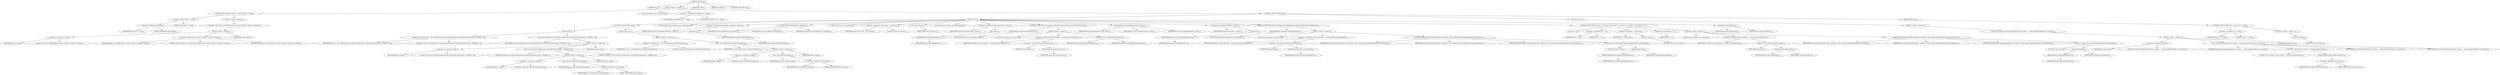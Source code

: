 digraph "execute" {  
"47" [label = <(METHOD,execute)<SUB>89</SUB>> ]
"9" [label = <(PARAM,this)<SUB>89</SUB>> ]
"48" [label = <(BLOCK,&lt;empty&gt;,&lt;empty&gt;)<SUB>89</SUB>> ]
"49" [label = <(CONTROL_STRUCTURE,if (output == null),if (output == null))<SUB>91</SUB>> ]
"50" [label = <(&lt;operator&gt;.equals,output == null)<SUB>91</SUB>> ]
"51" [label = <(&lt;operator&gt;.fieldAccess,this.output)<SUB>91</SUB>> ]
"52" [label = <(IDENTIFIER,this,output == null)<SUB>91</SUB>> ]
"53" [label = <(FIELD_IDENTIFIER,output,output)<SUB>91</SUB>> ]
"54" [label = <(LITERAL,null,output == null)<SUB>91</SUB>> ]
"55" [label = <(BLOCK,&lt;empty&gt;,&lt;empty&gt;)<SUB>91</SUB>> ]
"56" [label = <(&lt;operator&gt;.throw,throw new BuildException(&quot;output attribute is required&quot;, location);)<SUB>92</SUB>> ]
"57" [label = <(BLOCK,&lt;empty&gt;,&lt;empty&gt;)<SUB>92</SUB>> ]
"58" [label = <(&lt;operator&gt;.assignment,&lt;empty&gt;)> ]
"59" [label = <(IDENTIFIER,$obj1,&lt;empty&gt;)> ]
"60" [label = <(&lt;operator&gt;.alloc,new BuildException(&quot;output attribute is required&quot;, location))<SUB>92</SUB>> ]
"61" [label = <(&lt;init&gt;,new BuildException(&quot;output attribute is required&quot;, location))<SUB>92</SUB>> ]
"62" [label = <(IDENTIFIER,$obj1,new BuildException(&quot;output attribute is required&quot;, location))> ]
"63" [label = <(LITERAL,&quot;output attribute is required&quot;,new BuildException(&quot;output attribute is required&quot;, location))<SUB>92</SUB>> ]
"64" [label = <(IDENTIFIER,location,new BuildException(&quot;output attribute is required&quot;, location))<SUB>92</SUB>> ]
"65" [label = <(IDENTIFIER,$obj1,&lt;empty&gt;)> ]
"6" [label = <(LOCAL,PrintWriter out: java.io.PrintWriter)> ]
"66" [label = <(&lt;operator&gt;.assignment,PrintWriter out = null)<SUB>95</SUB>> ]
"67" [label = <(IDENTIFIER,out,PrintWriter out = null)<SUB>95</SUB>> ]
"68" [label = <(LITERAL,null,PrintWriter out = null)<SUB>95</SUB>> ]
"69" [label = <(CONTROL_STRUCTURE,try,try)<SUB>96</SUB>> ]
"70" [label = <(BLOCK,try,try)<SUB>96</SUB>> ]
"71" [label = <(CONTROL_STRUCTURE,try,try)<SUB>97</SUB>> ]
"72" [label = <(BLOCK,try,try)<SUB>97</SUB>> ]
"73" [label = <(&lt;operator&gt;.assignment,out = new PrintWriter(new OutputStreamWriter(new FileOutputStream(output), &quot;ISO8859_1&quot;)))<SUB>98</SUB>> ]
"74" [label = <(IDENTIFIER,out,out = new PrintWriter(new OutputStreamWriter(new FileOutputStream(output), &quot;ISO8859_1&quot;)))<SUB>98</SUB>> ]
"75" [label = <(&lt;operator&gt;.alloc,new PrintWriter(new OutputStreamWriter(new FileOutputStream(output), &quot;ISO8859_1&quot;)))<SUB>98</SUB>> ]
"76" [label = <(&lt;init&gt;,new PrintWriter(new OutputStreamWriter(new FileOutputStream(output), &quot;ISO8859_1&quot;)))<SUB>98</SUB>> ]
"5" [label = <(IDENTIFIER,out,new PrintWriter(new OutputStreamWriter(new FileOutputStream(output), &quot;ISO8859_1&quot;)))<SUB>98</SUB>> ]
"77" [label = <(BLOCK,&lt;empty&gt;,&lt;empty&gt;)<SUB>98</SUB>> ]
"78" [label = <(&lt;operator&gt;.assignment,&lt;empty&gt;)> ]
"79" [label = <(IDENTIFIER,$obj3,&lt;empty&gt;)> ]
"80" [label = <(&lt;operator&gt;.alloc,new OutputStreamWriter(new FileOutputStream(output), &quot;ISO8859_1&quot;))<SUB>98</SUB>> ]
"81" [label = <(&lt;init&gt;,new OutputStreamWriter(new FileOutputStream(output), &quot;ISO8859_1&quot;))<SUB>98</SUB>> ]
"82" [label = <(IDENTIFIER,$obj3,new OutputStreamWriter(new FileOutputStream(output), &quot;ISO8859_1&quot;))> ]
"83" [label = <(BLOCK,&lt;empty&gt;,&lt;empty&gt;)<SUB>98</SUB>> ]
"84" [label = <(&lt;operator&gt;.assignment,&lt;empty&gt;)> ]
"85" [label = <(IDENTIFIER,$obj2,&lt;empty&gt;)> ]
"86" [label = <(&lt;operator&gt;.alloc,new FileOutputStream(output))<SUB>98</SUB>> ]
"87" [label = <(&lt;init&gt;,new FileOutputStream(output))<SUB>98</SUB>> ]
"88" [label = <(IDENTIFIER,$obj2,new FileOutputStream(output))> ]
"89" [label = <(&lt;operator&gt;.fieldAccess,this.output)<SUB>98</SUB>> ]
"90" [label = <(IDENTIFIER,this,new FileOutputStream(output))<SUB>98</SUB>> ]
"91" [label = <(FIELD_IDENTIFIER,output,output)<SUB>98</SUB>> ]
"92" [label = <(IDENTIFIER,$obj2,&lt;empty&gt;)> ]
"93" [label = <(LITERAL,&quot;ISO8859_1&quot;,new OutputStreamWriter(new FileOutputStream(output), &quot;ISO8859_1&quot;))<SUB>98</SUB>> ]
"94" [label = <(IDENTIFIER,$obj3,&lt;empty&gt;)> ]
"95" [label = <(BLOCK,catch,catch)> ]
"96" [label = <(BLOCK,&lt;empty&gt;,&lt;empty&gt;)<SUB>99</SUB>> ]
"97" [label = <(&lt;operator&gt;.assignment,out = new PrintWriter(new FileWriter(output)))<SUB>106</SUB>> ]
"98" [label = <(IDENTIFIER,out,out = new PrintWriter(new FileWriter(output)))<SUB>106</SUB>> ]
"99" [label = <(&lt;operator&gt;.alloc,new PrintWriter(new FileWriter(output)))<SUB>106</SUB>> ]
"100" [label = <(&lt;init&gt;,new PrintWriter(new FileWriter(output)))<SUB>106</SUB>> ]
"7" [label = <(IDENTIFIER,out,new PrintWriter(new FileWriter(output)))<SUB>106</SUB>> ]
"101" [label = <(BLOCK,&lt;empty&gt;,&lt;empty&gt;)<SUB>106</SUB>> ]
"102" [label = <(&lt;operator&gt;.assignment,&lt;empty&gt;)> ]
"103" [label = <(IDENTIFIER,$obj5,&lt;empty&gt;)> ]
"104" [label = <(&lt;operator&gt;.alloc,new FileWriter(output))<SUB>106</SUB>> ]
"105" [label = <(&lt;init&gt;,new FileWriter(output))<SUB>106</SUB>> ]
"106" [label = <(IDENTIFIER,$obj5,new FileWriter(output))> ]
"107" [label = <(&lt;operator&gt;.fieldAccess,this.output)<SUB>106</SUB>> ]
"108" [label = <(IDENTIFIER,this,new FileWriter(output))<SUB>106</SUB>> ]
"109" [label = <(FIELD_IDENTIFIER,output,output)<SUB>106</SUB>> ]
"110" [label = <(IDENTIFIER,$obj5,&lt;empty&gt;)> ]
"111" [label = <(LOCAL,Enumeration dataTypes: java.util.Enumeration)> ]
"112" [label = <(&lt;operator&gt;.assignment,Enumeration dataTypes = keys())<SUB>109</SUB>> ]
"113" [label = <(IDENTIFIER,dataTypes,Enumeration dataTypes = keys())<SUB>109</SUB>> ]
"114" [label = <(keys,keys())<SUB>109</SUB>> ]
"115" [label = <(getDataTypeDefinitions,getDataTypeDefinitions())<SUB>109</SUB>> ]
"116" [label = <(IDENTIFIER,project,getDataTypeDefinitions())<SUB>109</SUB>> ]
"117" [label = <(printHead,this.printHead(out, dataTypes))<SUB>110</SUB>> ]
"8" [label = <(IDENTIFIER,this,this.printHead(out, dataTypes))<SUB>110</SUB>> ]
"118" [label = <(IDENTIFIER,out,this.printHead(out, dataTypes))<SUB>110</SUB>> ]
"119" [label = <(IDENTIFIER,dataTypes,this.printHead(out, dataTypes))<SUB>110</SUB>> ]
"11" [label = <(LOCAL,Vector tasks: java.util.Vector)> ]
"120" [label = <(&lt;operator&gt;.assignment,Vector tasks = new Vector())<SUB>112</SUB>> ]
"121" [label = <(IDENTIFIER,tasks,Vector tasks = new Vector())<SUB>112</SUB>> ]
"122" [label = <(&lt;operator&gt;.alloc,new Vector())<SUB>112</SUB>> ]
"123" [label = <(&lt;init&gt;,new Vector())<SUB>112</SUB>> ]
"10" [label = <(IDENTIFIER,tasks,new Vector())<SUB>112</SUB>> ]
"124" [label = <(LOCAL,Enumeration enum: java.util.Enumeration)> ]
"125" [label = <(&lt;operator&gt;.assignment,Enumeration enum = keys())<SUB>113</SUB>> ]
"126" [label = <(IDENTIFIER,enum,Enumeration enum = keys())<SUB>113</SUB>> ]
"127" [label = <(keys,keys())<SUB>113</SUB>> ]
"128" [label = <(getTaskDefinitions,getTaskDefinitions())<SUB>113</SUB>> ]
"129" [label = <(IDENTIFIER,project,getTaskDefinitions())<SUB>113</SUB>> ]
"130" [label = <(CONTROL_STRUCTURE,while (enum.hasMoreElements()),while (enum.hasMoreElements()))<SUB>114</SUB>> ]
"131" [label = <(hasMoreElements,enum.hasMoreElements())<SUB>114</SUB>> ]
"132" [label = <(IDENTIFIER,enum,enum.hasMoreElements())<SUB>114</SUB>> ]
"133" [label = <(BLOCK,&lt;empty&gt;,&lt;empty&gt;)<SUB>114</SUB>> ]
"134" [label = <(LOCAL,String taskName: java.lang.String)> ]
"135" [label = <(&lt;operator&gt;.assignment,String taskName = (String) enum.nextElement())<SUB>115</SUB>> ]
"136" [label = <(IDENTIFIER,taskName,String taskName = (String) enum.nextElement())<SUB>115</SUB>> ]
"137" [label = <(&lt;operator&gt;.cast,(String) enum.nextElement())<SUB>115</SUB>> ]
"138" [label = <(TYPE_REF,String,String)<SUB>115</SUB>> ]
"139" [label = <(nextElement,enum.nextElement())<SUB>115</SUB>> ]
"140" [label = <(IDENTIFIER,enum,enum.nextElement())<SUB>115</SUB>> ]
"141" [label = <(addElement,tasks.addElement(taskName))<SUB>116</SUB>> ]
"142" [label = <(IDENTIFIER,tasks,tasks.addElement(taskName))<SUB>116</SUB>> ]
"143" [label = <(IDENTIFIER,taskName,tasks.addElement(taskName))<SUB>116</SUB>> ]
"144" [label = <(printTargetDecl,this.printTargetDecl(out, tasks))<SUB>118</SUB>> ]
"12" [label = <(IDENTIFIER,this,this.printTargetDecl(out, tasks))<SUB>118</SUB>> ]
"145" [label = <(IDENTIFIER,out,this.printTargetDecl(out, tasks))<SUB>118</SUB>> ]
"146" [label = <(IDENTIFIER,tasks,this.printTargetDecl(out, tasks))<SUB>118</SUB>> ]
"147" [label = <(&lt;operator&gt;.assignment,dataTypes = keys())<SUB>120</SUB>> ]
"148" [label = <(IDENTIFIER,dataTypes,dataTypes = keys())<SUB>120</SUB>> ]
"149" [label = <(keys,keys())<SUB>120</SUB>> ]
"150" [label = <(getDataTypeDefinitions,getDataTypeDefinitions())<SUB>120</SUB>> ]
"151" [label = <(IDENTIFIER,project,getDataTypeDefinitions())<SUB>120</SUB>> ]
"152" [label = <(CONTROL_STRUCTURE,while (dataTypes.hasMoreElements()),while (dataTypes.hasMoreElements()))<SUB>121</SUB>> ]
"153" [label = <(hasMoreElements,dataTypes.hasMoreElements())<SUB>121</SUB>> ]
"154" [label = <(IDENTIFIER,dataTypes,dataTypes.hasMoreElements())<SUB>121</SUB>> ]
"155" [label = <(BLOCK,&lt;empty&gt;,&lt;empty&gt;)<SUB>121</SUB>> ]
"156" [label = <(LOCAL,String typeName: java.lang.String)> ]
"157" [label = <(&lt;operator&gt;.assignment,String typeName = (String) dataTypes.nextElement())<SUB>122</SUB>> ]
"158" [label = <(IDENTIFIER,typeName,String typeName = (String) dataTypes.nextElement())<SUB>122</SUB>> ]
"159" [label = <(&lt;operator&gt;.cast,(String) dataTypes.nextElement())<SUB>122</SUB>> ]
"160" [label = <(TYPE_REF,String,String)<SUB>122</SUB>> ]
"161" [label = <(nextElement,dataTypes.nextElement())<SUB>122</SUB>> ]
"162" [label = <(IDENTIFIER,dataTypes,dataTypes.nextElement())<SUB>122</SUB>> ]
"163" [label = <(printElementDecl,this.printElementDecl(out, typeName, (Class) project.getDataTypeDefinitions().get(typeName)))<SUB>123</SUB>> ]
"13" [label = <(IDENTIFIER,this,this.printElementDecl(out, typeName, (Class) project.getDataTypeDefinitions().get(typeName)))<SUB>123</SUB>> ]
"164" [label = <(IDENTIFIER,out,this.printElementDecl(out, typeName, (Class) project.getDataTypeDefinitions().get(typeName)))<SUB>123</SUB>> ]
"165" [label = <(IDENTIFIER,typeName,this.printElementDecl(out, typeName, (Class) project.getDataTypeDefinitions().get(typeName)))<SUB>123</SUB>> ]
"166" [label = <(&lt;operator&gt;.cast,(Class) project.getDataTypeDefinitions().get(typeName))<SUB>124</SUB>> ]
"167" [label = <(TYPE_REF,Class,Class)<SUB>124</SUB>> ]
"168" [label = <(get,get(typeName))<SUB>124</SUB>> ]
"169" [label = <(getDataTypeDefinitions,getDataTypeDefinitions())<SUB>124</SUB>> ]
"170" [label = <(IDENTIFIER,project,getDataTypeDefinitions())<SUB>124</SUB>> ]
"171" [label = <(IDENTIFIER,typeName,get(typeName))<SUB>124</SUB>> ]
"172" [label = <(CONTROL_STRUCTURE,for (int i = 0; Some(i &lt; tasks.size()); i++),for (int i = 0; Some(i &lt; tasks.size()); i++))<SUB>127</SUB>> ]
"173" [label = <(LOCAL,int i: int)> ]
"174" [label = <(&lt;operator&gt;.assignment,int i = 0)<SUB>127</SUB>> ]
"175" [label = <(IDENTIFIER,i,int i = 0)<SUB>127</SUB>> ]
"176" [label = <(LITERAL,0,int i = 0)<SUB>127</SUB>> ]
"177" [label = <(&lt;operator&gt;.lessThan,i &lt; tasks.size())<SUB>127</SUB>> ]
"178" [label = <(IDENTIFIER,i,i &lt; tasks.size())<SUB>127</SUB>> ]
"179" [label = <(size,tasks.size())<SUB>127</SUB>> ]
"180" [label = <(IDENTIFIER,tasks,tasks.size())<SUB>127</SUB>> ]
"181" [label = <(&lt;operator&gt;.postIncrement,i++)<SUB>127</SUB>> ]
"182" [label = <(IDENTIFIER,i,i++)<SUB>127</SUB>> ]
"183" [label = <(BLOCK,&lt;empty&gt;,&lt;empty&gt;)<SUB>127</SUB>> ]
"184" [label = <(LOCAL,String taskName: java.lang.String)> ]
"185" [label = <(&lt;operator&gt;.assignment,String taskName = (String) tasks.elementAt(i))<SUB>128</SUB>> ]
"186" [label = <(IDENTIFIER,taskName,String taskName = (String) tasks.elementAt(i))<SUB>128</SUB>> ]
"187" [label = <(&lt;operator&gt;.cast,(String) tasks.elementAt(i))<SUB>128</SUB>> ]
"188" [label = <(TYPE_REF,String,String)<SUB>128</SUB>> ]
"189" [label = <(elementAt,tasks.elementAt(i))<SUB>128</SUB>> ]
"190" [label = <(IDENTIFIER,tasks,tasks.elementAt(i))<SUB>128</SUB>> ]
"191" [label = <(IDENTIFIER,i,tasks.elementAt(i))<SUB>128</SUB>> ]
"192" [label = <(printElementDecl,this.printElementDecl(out, taskName, (Class) project.getTaskDefinitions().get(taskName)))<SUB>129</SUB>> ]
"14" [label = <(IDENTIFIER,this,this.printElementDecl(out, taskName, (Class) project.getTaskDefinitions().get(taskName)))<SUB>129</SUB>> ]
"193" [label = <(IDENTIFIER,out,this.printElementDecl(out, taskName, (Class) project.getTaskDefinitions().get(taskName)))<SUB>129</SUB>> ]
"194" [label = <(IDENTIFIER,taskName,this.printElementDecl(out, taskName, (Class) project.getTaskDefinitions().get(taskName)))<SUB>129</SUB>> ]
"195" [label = <(&lt;operator&gt;.cast,(Class) project.getTaskDefinitions().get(taskName))<SUB>130</SUB>> ]
"196" [label = <(TYPE_REF,Class,Class)<SUB>130</SUB>> ]
"197" [label = <(get,get(taskName))<SUB>130</SUB>> ]
"198" [label = <(getTaskDefinitions,getTaskDefinitions())<SUB>130</SUB>> ]
"199" [label = <(IDENTIFIER,project,getTaskDefinitions())<SUB>130</SUB>> ]
"200" [label = <(IDENTIFIER,taskName,get(taskName))<SUB>130</SUB>> ]
"201" [label = <(printTail,this.printTail(out))<SUB>133</SUB>> ]
"15" [label = <(IDENTIFIER,this,this.printTail(out))<SUB>133</SUB>> ]
"202" [label = <(IDENTIFIER,out,this.printTail(out))<SUB>133</SUB>> ]
"203" [label = <(BLOCK,catch,catch)> ]
"204" [label = <(BLOCK,&lt;empty&gt;,&lt;empty&gt;)<SUB>135</SUB>> ]
"205" [label = <(&lt;operator&gt;.throw,throw new BuildException(&quot;Error writing &quot; + output.getAbsolutePath(), ioe, location);)<SUB>136</SUB>> ]
"206" [label = <(BLOCK,&lt;empty&gt;,&lt;empty&gt;)<SUB>136</SUB>> ]
"207" [label = <(&lt;operator&gt;.assignment,&lt;empty&gt;)> ]
"208" [label = <(IDENTIFIER,$obj8,&lt;empty&gt;)> ]
"209" [label = <(&lt;operator&gt;.alloc,new BuildException(&quot;Error writing &quot; + output.getAbsolutePath(), ioe, location))<SUB>136</SUB>> ]
"210" [label = <(&lt;init&gt;,new BuildException(&quot;Error writing &quot; + output.getAbsolutePath(), ioe, location))<SUB>136</SUB>> ]
"211" [label = <(IDENTIFIER,$obj8,new BuildException(&quot;Error writing &quot; + output.getAbsolutePath(), ioe, location))> ]
"212" [label = <(&lt;operator&gt;.addition,&quot;Error writing &quot; + output.getAbsolutePath())<SUB>136</SUB>> ]
"213" [label = <(LITERAL,&quot;Error writing &quot;,&quot;Error writing &quot; + output.getAbsolutePath())<SUB>136</SUB>> ]
"214" [label = <(getAbsolutePath,output.getAbsolutePath())<SUB>136</SUB>> ]
"215" [label = <(&lt;operator&gt;.fieldAccess,this.output)<SUB>136</SUB>> ]
"216" [label = <(IDENTIFIER,this,output.getAbsolutePath())<SUB>136</SUB>> ]
"217" [label = <(FIELD_IDENTIFIER,output,output)<SUB>136</SUB>> ]
"218" [label = <(IDENTIFIER,ioe,new BuildException(&quot;Error writing &quot; + output.getAbsolutePath(), ioe, location))<SUB>137</SUB>> ]
"219" [label = <(IDENTIFIER,location,new BuildException(&quot;Error writing &quot; + output.getAbsolutePath(), ioe, location))<SUB>137</SUB>> ]
"220" [label = <(IDENTIFIER,$obj8,&lt;empty&gt;)> ]
"221" [label = <(BLOCK,finally,finally)<SUB>138</SUB>> ]
"222" [label = <(CONTROL_STRUCTURE,if (out != null),if (out != null))<SUB>139</SUB>> ]
"223" [label = <(&lt;operator&gt;.notEquals,out != null)<SUB>139</SUB>> ]
"224" [label = <(IDENTIFIER,out,out != null)<SUB>139</SUB>> ]
"225" [label = <(LITERAL,null,out != null)<SUB>139</SUB>> ]
"226" [label = <(BLOCK,&lt;empty&gt;,&lt;empty&gt;)<SUB>139</SUB>> ]
"227" [label = <(close,out.close())<SUB>140</SUB>> ]
"228" [label = <(IDENTIFIER,out,out.close())<SUB>140</SUB>> ]
"229" [label = <(MODIFIER,PUBLIC)> ]
"230" [label = <(MODIFIER,VIRTUAL)> ]
"231" [label = <(METHOD_RETURN,void)<SUB>89</SUB>> ]
  "47" -> "9" 
  "47" -> "48" 
  "47" -> "229" 
  "47" -> "230" 
  "47" -> "231" 
  "48" -> "49" 
  "48" -> "6" 
  "48" -> "66" 
  "48" -> "69" 
  "49" -> "50" 
  "49" -> "55" 
  "50" -> "51" 
  "50" -> "54" 
  "51" -> "52" 
  "51" -> "53" 
  "55" -> "56" 
  "56" -> "57" 
  "57" -> "58" 
  "57" -> "61" 
  "57" -> "65" 
  "58" -> "59" 
  "58" -> "60" 
  "61" -> "62" 
  "61" -> "63" 
  "61" -> "64" 
  "66" -> "67" 
  "66" -> "68" 
  "69" -> "70" 
  "69" -> "203" 
  "69" -> "221" 
  "70" -> "71" 
  "70" -> "111" 
  "70" -> "112" 
  "70" -> "117" 
  "70" -> "11" 
  "70" -> "120" 
  "70" -> "123" 
  "70" -> "124" 
  "70" -> "125" 
  "70" -> "130" 
  "70" -> "144" 
  "70" -> "147" 
  "70" -> "152" 
  "70" -> "172" 
  "70" -> "201" 
  "71" -> "72" 
  "71" -> "95" 
  "72" -> "73" 
  "72" -> "76" 
  "73" -> "74" 
  "73" -> "75" 
  "76" -> "5" 
  "76" -> "77" 
  "77" -> "78" 
  "77" -> "81" 
  "77" -> "94" 
  "78" -> "79" 
  "78" -> "80" 
  "81" -> "82" 
  "81" -> "83" 
  "81" -> "93" 
  "83" -> "84" 
  "83" -> "87" 
  "83" -> "92" 
  "84" -> "85" 
  "84" -> "86" 
  "87" -> "88" 
  "87" -> "89" 
  "89" -> "90" 
  "89" -> "91" 
  "95" -> "96" 
  "96" -> "97" 
  "96" -> "100" 
  "97" -> "98" 
  "97" -> "99" 
  "100" -> "7" 
  "100" -> "101" 
  "101" -> "102" 
  "101" -> "105" 
  "101" -> "110" 
  "102" -> "103" 
  "102" -> "104" 
  "105" -> "106" 
  "105" -> "107" 
  "107" -> "108" 
  "107" -> "109" 
  "112" -> "113" 
  "112" -> "114" 
  "114" -> "115" 
  "115" -> "116" 
  "117" -> "8" 
  "117" -> "118" 
  "117" -> "119" 
  "120" -> "121" 
  "120" -> "122" 
  "123" -> "10" 
  "125" -> "126" 
  "125" -> "127" 
  "127" -> "128" 
  "128" -> "129" 
  "130" -> "131" 
  "130" -> "133" 
  "131" -> "132" 
  "133" -> "134" 
  "133" -> "135" 
  "133" -> "141" 
  "135" -> "136" 
  "135" -> "137" 
  "137" -> "138" 
  "137" -> "139" 
  "139" -> "140" 
  "141" -> "142" 
  "141" -> "143" 
  "144" -> "12" 
  "144" -> "145" 
  "144" -> "146" 
  "147" -> "148" 
  "147" -> "149" 
  "149" -> "150" 
  "150" -> "151" 
  "152" -> "153" 
  "152" -> "155" 
  "153" -> "154" 
  "155" -> "156" 
  "155" -> "157" 
  "155" -> "163" 
  "157" -> "158" 
  "157" -> "159" 
  "159" -> "160" 
  "159" -> "161" 
  "161" -> "162" 
  "163" -> "13" 
  "163" -> "164" 
  "163" -> "165" 
  "163" -> "166" 
  "166" -> "167" 
  "166" -> "168" 
  "168" -> "169" 
  "168" -> "171" 
  "169" -> "170" 
  "172" -> "173" 
  "172" -> "174" 
  "172" -> "177" 
  "172" -> "181" 
  "172" -> "183" 
  "174" -> "175" 
  "174" -> "176" 
  "177" -> "178" 
  "177" -> "179" 
  "179" -> "180" 
  "181" -> "182" 
  "183" -> "184" 
  "183" -> "185" 
  "183" -> "192" 
  "185" -> "186" 
  "185" -> "187" 
  "187" -> "188" 
  "187" -> "189" 
  "189" -> "190" 
  "189" -> "191" 
  "192" -> "14" 
  "192" -> "193" 
  "192" -> "194" 
  "192" -> "195" 
  "195" -> "196" 
  "195" -> "197" 
  "197" -> "198" 
  "197" -> "200" 
  "198" -> "199" 
  "201" -> "15" 
  "201" -> "202" 
  "203" -> "204" 
  "204" -> "205" 
  "205" -> "206" 
  "206" -> "207" 
  "206" -> "210" 
  "206" -> "220" 
  "207" -> "208" 
  "207" -> "209" 
  "210" -> "211" 
  "210" -> "212" 
  "210" -> "218" 
  "210" -> "219" 
  "212" -> "213" 
  "212" -> "214" 
  "214" -> "215" 
  "215" -> "216" 
  "215" -> "217" 
  "221" -> "222" 
  "222" -> "223" 
  "222" -> "226" 
  "223" -> "224" 
  "223" -> "225" 
  "226" -> "227" 
  "227" -> "228" 
}
